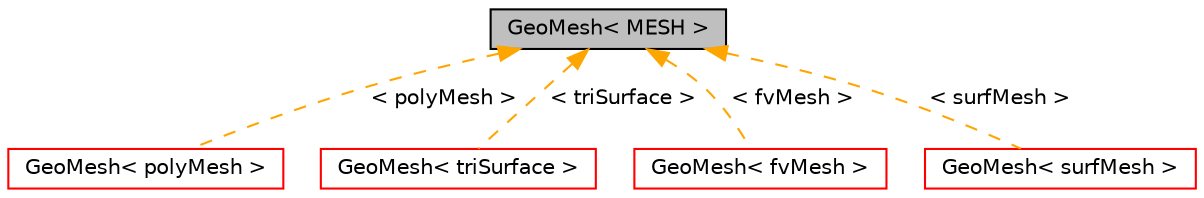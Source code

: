 digraph "GeoMesh&lt; MESH &gt;"
{
  bgcolor="transparent";
  edge [fontname="Helvetica",fontsize="10",labelfontname="Helvetica",labelfontsize="10"];
  node [fontname="Helvetica",fontsize="10",shape=record];
  Node1 [label="GeoMesh\< MESH \>",height=0.2,width=0.4,color="black", fillcolor="grey75", style="filled", fontcolor="black"];
  Node1 -> Node2 [dir="back",color="orange",fontsize="10",style="dashed",label=" \< polyMesh \>" ,fontname="Helvetica"];
  Node2 [label="GeoMesh\< polyMesh \>",height=0.2,width=0.4,color="red",URL="$a00919.html"];
  Node1 -> Node3 [dir="back",color="orange",fontsize="10",style="dashed",label=" \< triSurface \>" ,fontname="Helvetica"];
  Node3 [label="GeoMesh\< triSurface \>",height=0.2,width=0.4,color="red",URL="$a00919.html"];
  Node1 -> Node4 [dir="back",color="orange",fontsize="10",style="dashed",label=" \< fvMesh \>" ,fontname="Helvetica"];
  Node4 [label="GeoMesh\< fvMesh \>",height=0.2,width=0.4,color="red",URL="$a00919.html"];
  Node1 -> Node5 [dir="back",color="orange",fontsize="10",style="dashed",label=" \< surfMesh \>" ,fontname="Helvetica"];
  Node5 [label="GeoMesh\< surfMesh \>",height=0.2,width=0.4,color="red",URL="$a00919.html"];
}
